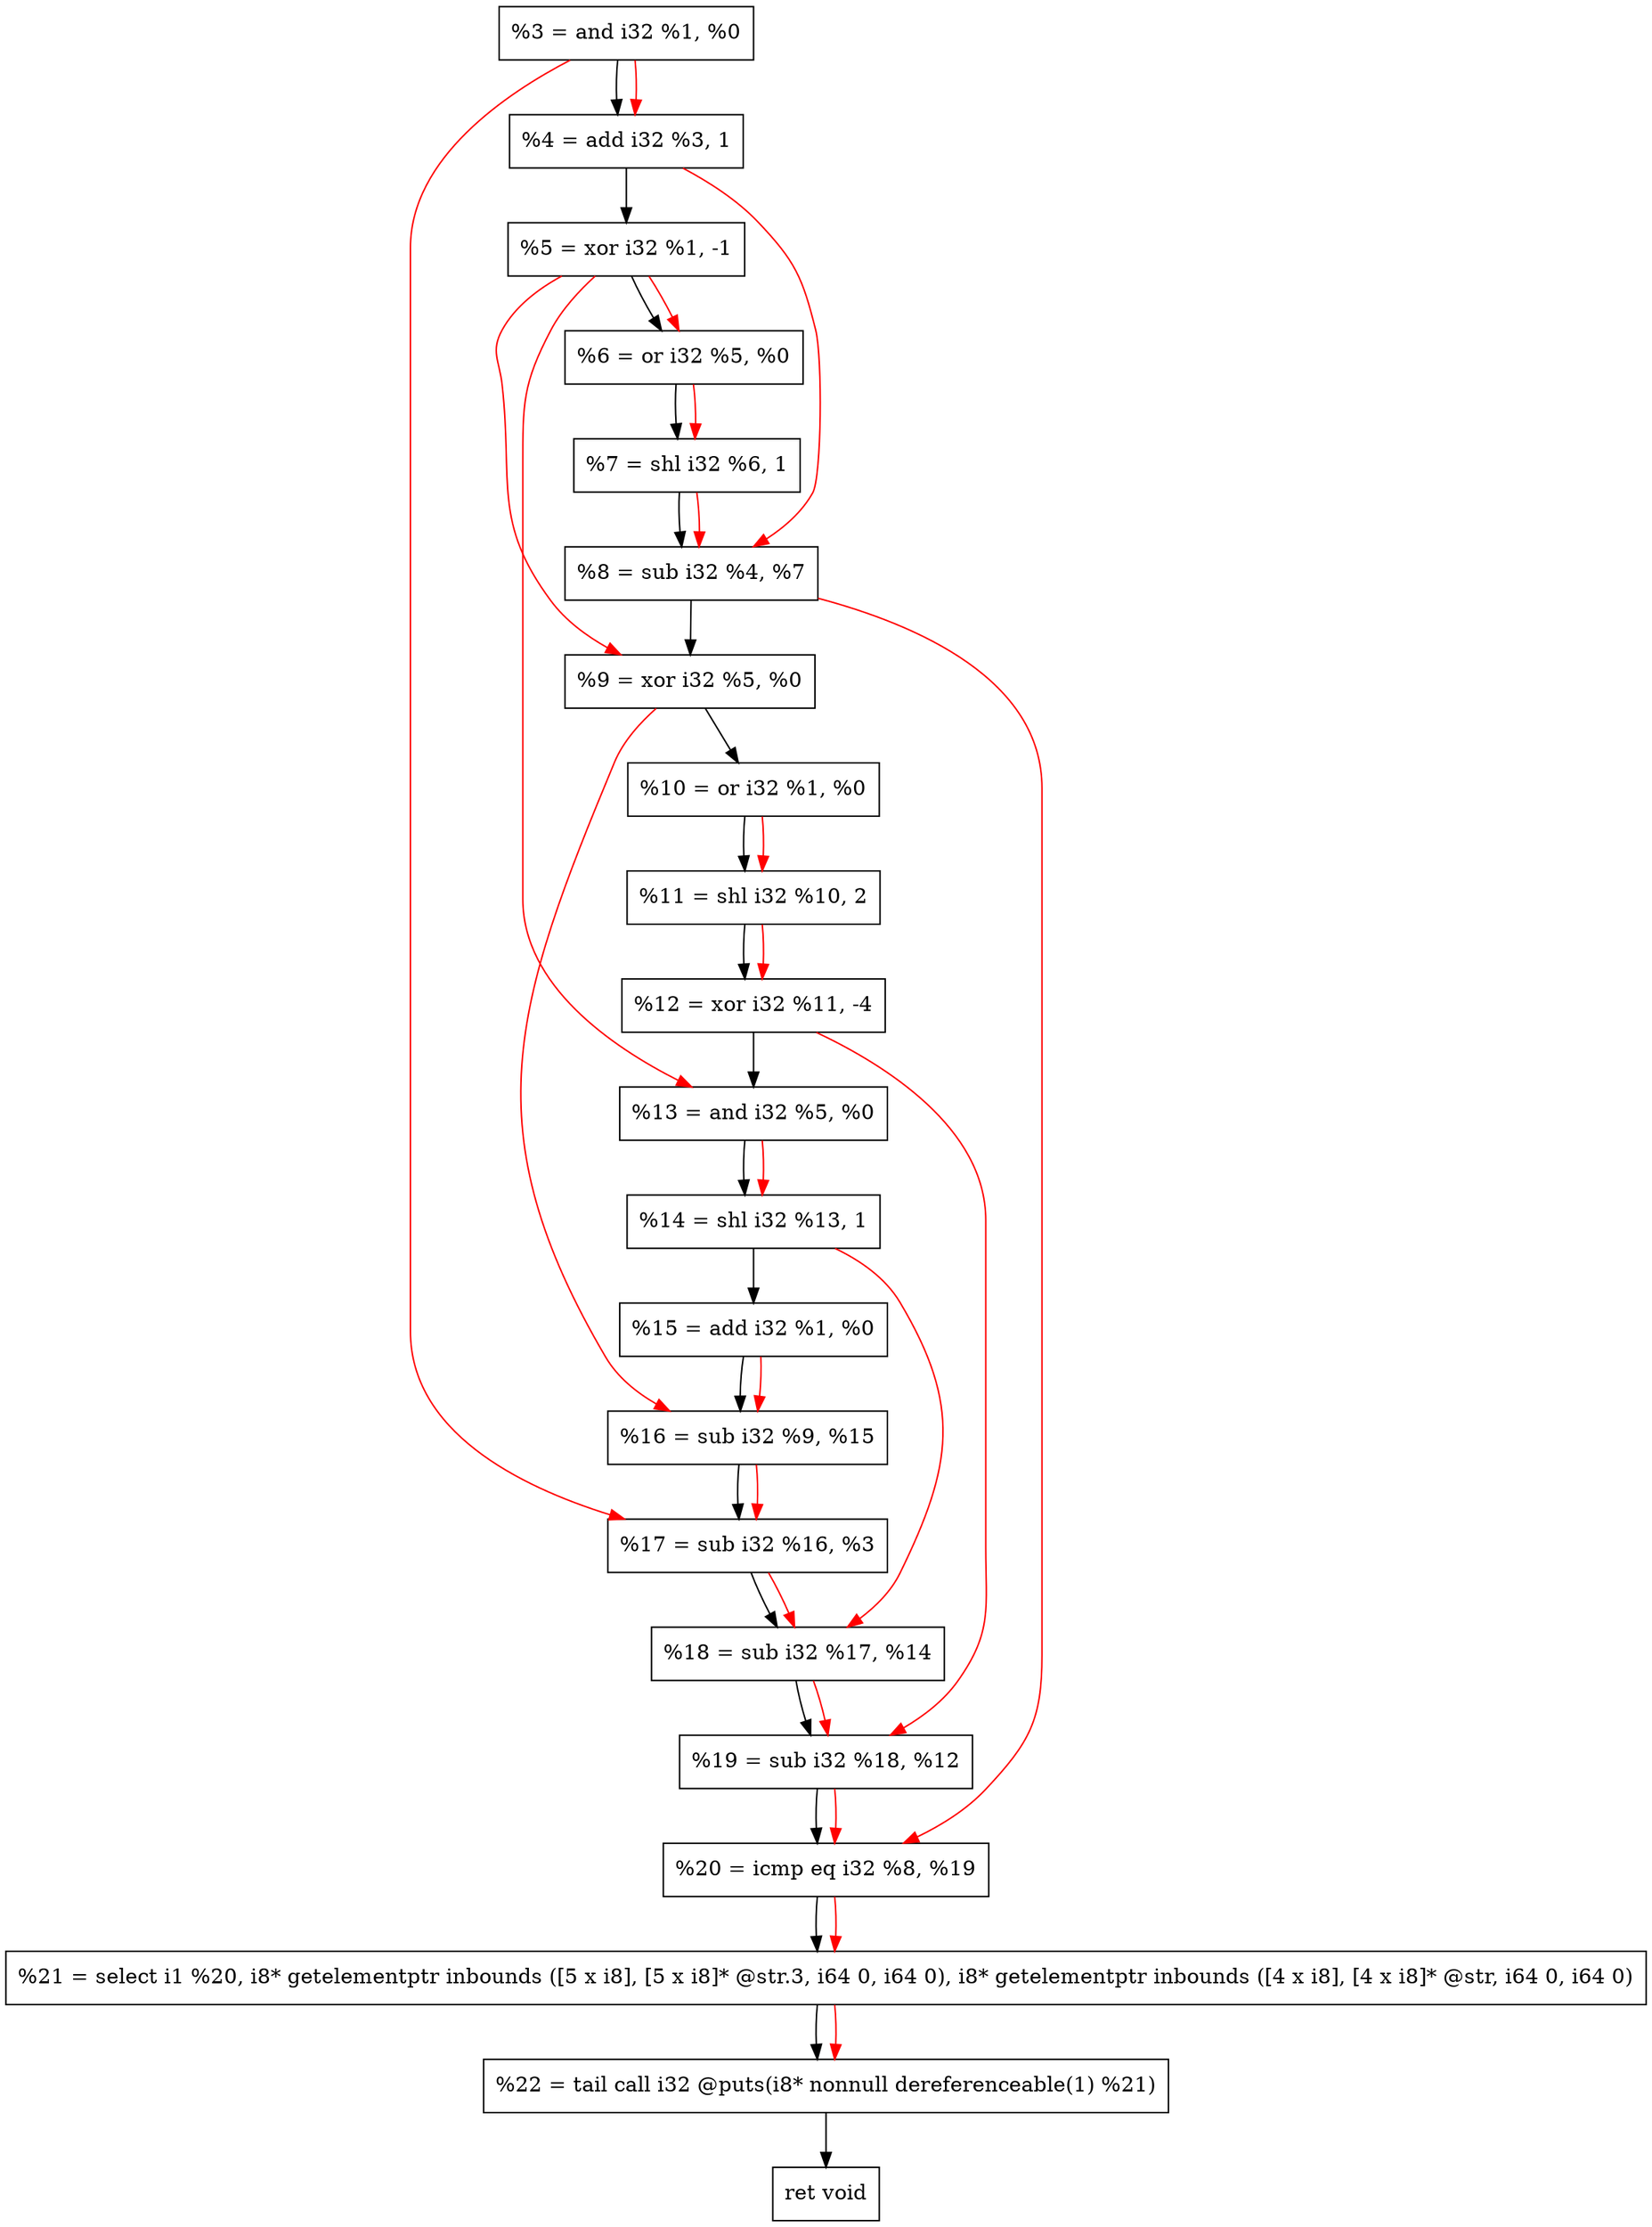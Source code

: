 digraph "DFG for'crackme' function" {
	Node0x1122420[shape=record, label="  %3 = and i32 %1, %0"];
	Node0x1122ad0[shape=record, label="  %4 = add i32 %3, 1"];
	Node0x1122b90[shape=record, label="  %5 = xor i32 %1, -1"];
	Node0x1122c00[shape=record, label="  %6 = or i32 %5, %0"];
	Node0x1122c70[shape=record, label="  %7 = shl i32 %6, 1"];
	Node0x1122ce0[shape=record, label="  %8 = sub i32 %4, %7"];
	Node0x1122d50[shape=record, label="  %9 = xor i32 %5, %0"];
	Node0x1122dc0[shape=record, label="  %10 = or i32 %1, %0"];
	Node0x1122e60[shape=record, label="  %11 = shl i32 %10, 2"];
	Node0x1122f00[shape=record, label="  %12 = xor i32 %11, -4"];
	Node0x1122f70[shape=record, label="  %13 = and i32 %5, %0"];
	Node0x1122fe0[shape=record, label="  %14 = shl i32 %13, 1"];
	Node0x1123050[shape=record, label="  %15 = add i32 %1, %0"];
	Node0x11230c0[shape=record, label="  %16 = sub i32 %9, %15"];
	Node0x1123130[shape=record, label="  %17 = sub i32 %16, %3"];
	Node0x11231a0[shape=record, label="  %18 = sub i32 %17, %14"];
	Node0x1123210[shape=record, label="  %19 = sub i32 %18, %12"];
	Node0x1123280[shape=record, label="  %20 = icmp eq i32 %8, %19"];
	Node0x10c3268[shape=record, label="  %21 = select i1 %20, i8* getelementptr inbounds ([5 x i8], [5 x i8]* @str.3, i64 0, i64 0), i8* getelementptr inbounds ([4 x i8], [4 x i8]* @str, i64 0, i64 0)"];
	Node0x1123720[shape=record, label="  %22 = tail call i32 @puts(i8* nonnull dereferenceable(1) %21)"];
	Node0x1123770[shape=record, label="  ret void"];
	Node0x1122420 -> Node0x1122ad0;
	Node0x1122ad0 -> Node0x1122b90;
	Node0x1122b90 -> Node0x1122c00;
	Node0x1122c00 -> Node0x1122c70;
	Node0x1122c70 -> Node0x1122ce0;
	Node0x1122ce0 -> Node0x1122d50;
	Node0x1122d50 -> Node0x1122dc0;
	Node0x1122dc0 -> Node0x1122e60;
	Node0x1122e60 -> Node0x1122f00;
	Node0x1122f00 -> Node0x1122f70;
	Node0x1122f70 -> Node0x1122fe0;
	Node0x1122fe0 -> Node0x1123050;
	Node0x1123050 -> Node0x11230c0;
	Node0x11230c0 -> Node0x1123130;
	Node0x1123130 -> Node0x11231a0;
	Node0x11231a0 -> Node0x1123210;
	Node0x1123210 -> Node0x1123280;
	Node0x1123280 -> Node0x10c3268;
	Node0x10c3268 -> Node0x1123720;
	Node0x1123720 -> Node0x1123770;
edge [color=red]
	Node0x1122420 -> Node0x1122ad0;
	Node0x1122b90 -> Node0x1122c00;
	Node0x1122c00 -> Node0x1122c70;
	Node0x1122ad0 -> Node0x1122ce0;
	Node0x1122c70 -> Node0x1122ce0;
	Node0x1122b90 -> Node0x1122d50;
	Node0x1122dc0 -> Node0x1122e60;
	Node0x1122e60 -> Node0x1122f00;
	Node0x1122b90 -> Node0x1122f70;
	Node0x1122f70 -> Node0x1122fe0;
	Node0x1122d50 -> Node0x11230c0;
	Node0x1123050 -> Node0x11230c0;
	Node0x11230c0 -> Node0x1123130;
	Node0x1122420 -> Node0x1123130;
	Node0x1123130 -> Node0x11231a0;
	Node0x1122fe0 -> Node0x11231a0;
	Node0x11231a0 -> Node0x1123210;
	Node0x1122f00 -> Node0x1123210;
	Node0x1122ce0 -> Node0x1123280;
	Node0x1123210 -> Node0x1123280;
	Node0x1123280 -> Node0x10c3268;
	Node0x10c3268 -> Node0x1123720;
}

